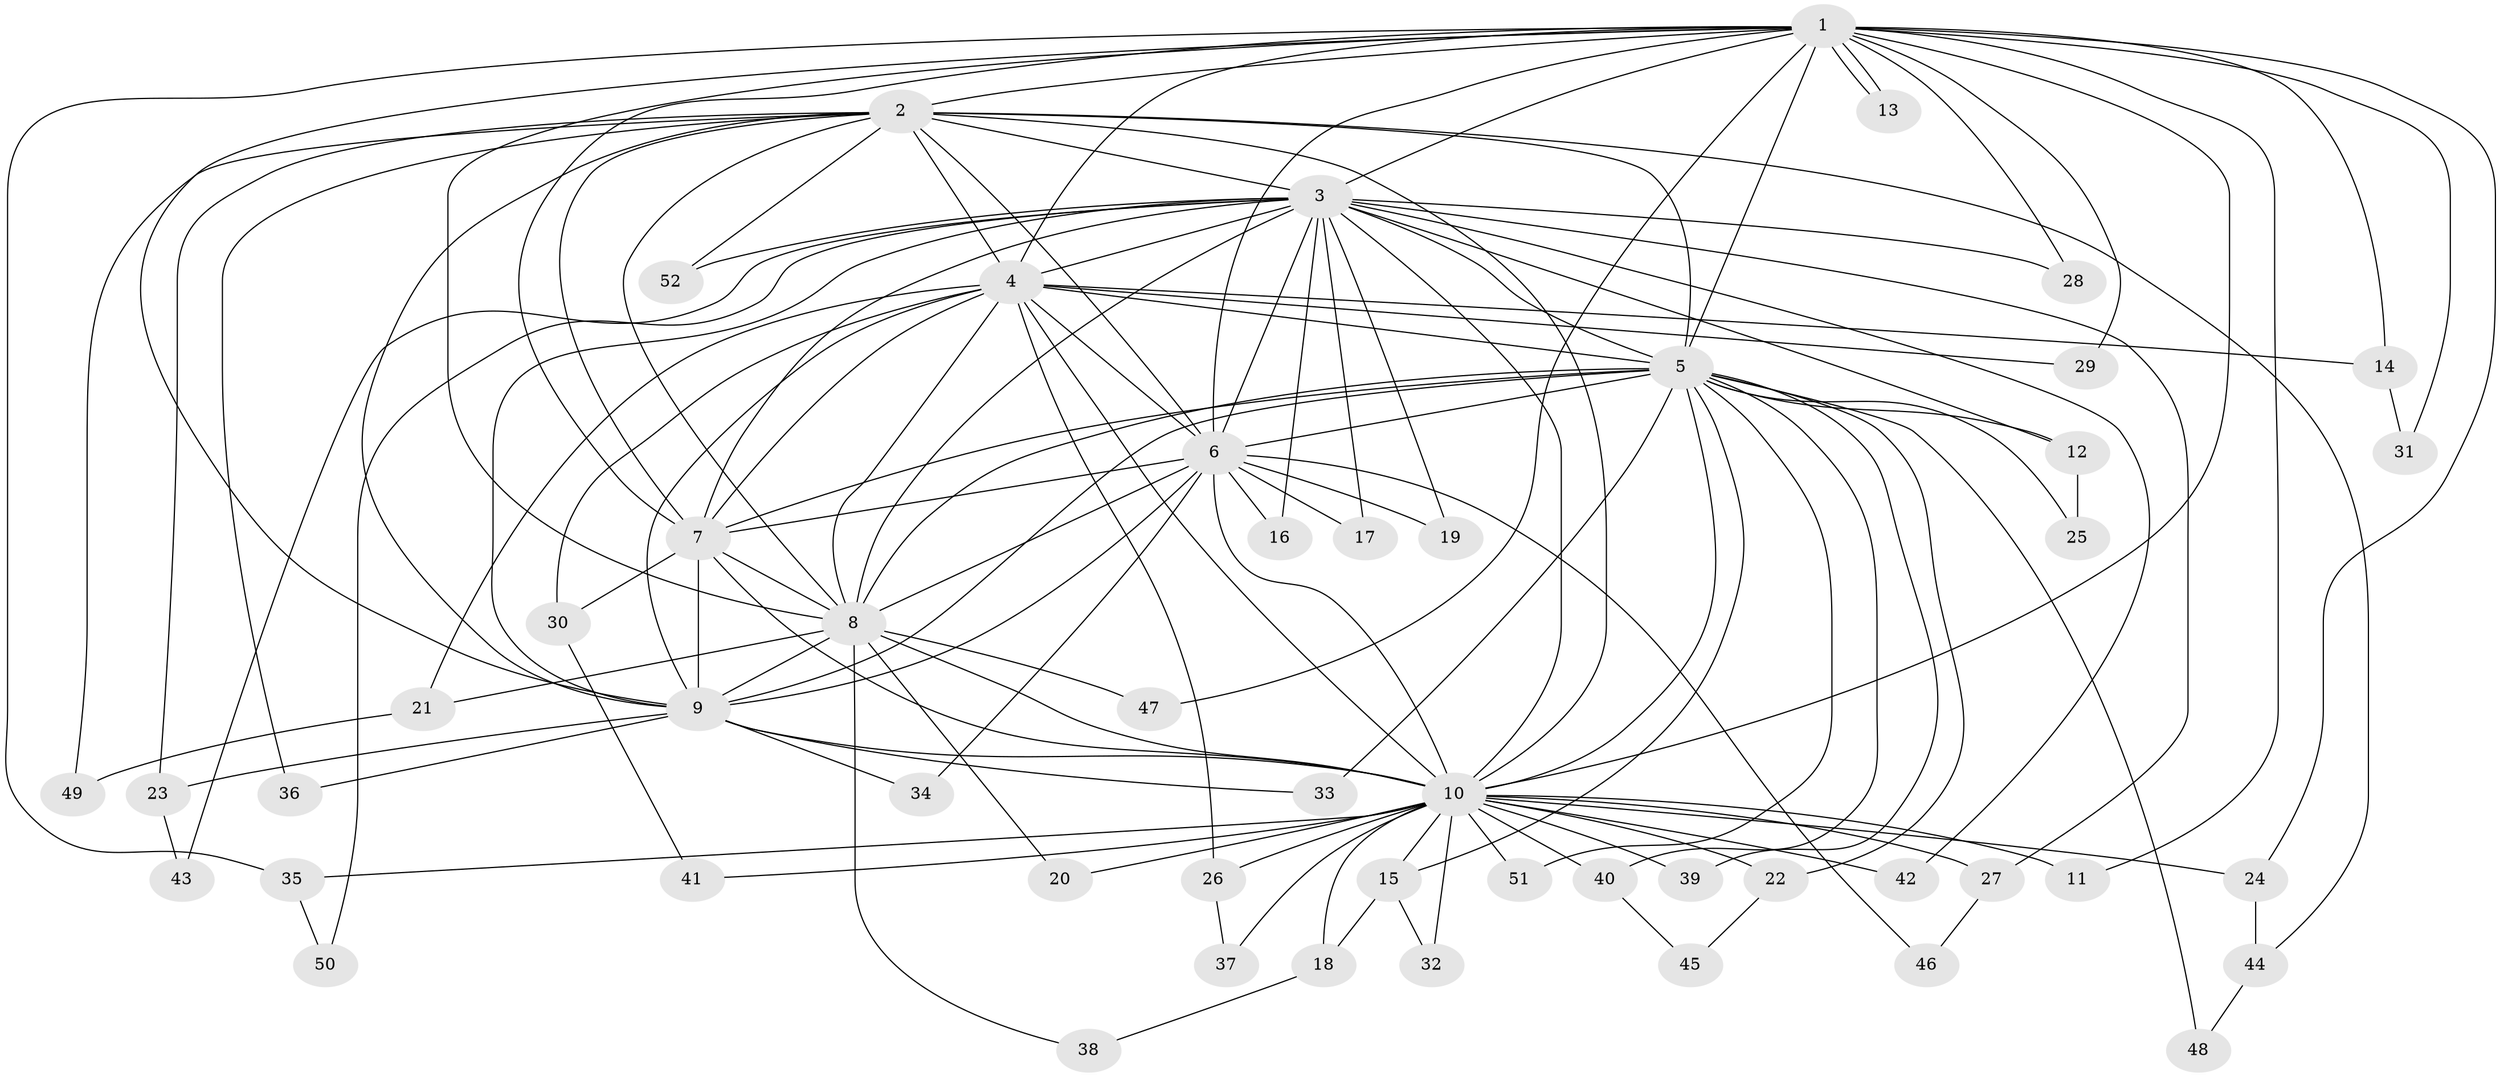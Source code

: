 // Generated by graph-tools (version 1.1) at 2025/01/03/09/25 03:01:15]
// undirected, 52 vertices, 129 edges
graph export_dot {
graph [start="1"]
  node [color=gray90,style=filled];
  1;
  2;
  3;
  4;
  5;
  6;
  7;
  8;
  9;
  10;
  11;
  12;
  13;
  14;
  15;
  16;
  17;
  18;
  19;
  20;
  21;
  22;
  23;
  24;
  25;
  26;
  27;
  28;
  29;
  30;
  31;
  32;
  33;
  34;
  35;
  36;
  37;
  38;
  39;
  40;
  41;
  42;
  43;
  44;
  45;
  46;
  47;
  48;
  49;
  50;
  51;
  52;
  1 -- 2;
  1 -- 3;
  1 -- 4;
  1 -- 5;
  1 -- 6;
  1 -- 7;
  1 -- 8;
  1 -- 9;
  1 -- 10;
  1 -- 11;
  1 -- 13;
  1 -- 13;
  1 -- 14;
  1 -- 24;
  1 -- 28;
  1 -- 29;
  1 -- 31;
  1 -- 35;
  1 -- 47;
  2 -- 3;
  2 -- 4;
  2 -- 5;
  2 -- 6;
  2 -- 7;
  2 -- 8;
  2 -- 9;
  2 -- 10;
  2 -- 23;
  2 -- 36;
  2 -- 44;
  2 -- 49;
  2 -- 52;
  3 -- 4;
  3 -- 5;
  3 -- 6;
  3 -- 7;
  3 -- 8;
  3 -- 9;
  3 -- 10;
  3 -- 12;
  3 -- 16;
  3 -- 17;
  3 -- 19;
  3 -- 27;
  3 -- 28;
  3 -- 42;
  3 -- 43;
  3 -- 50;
  3 -- 52;
  4 -- 5;
  4 -- 6;
  4 -- 7;
  4 -- 8;
  4 -- 9;
  4 -- 10;
  4 -- 14;
  4 -- 21;
  4 -- 26;
  4 -- 29;
  4 -- 30;
  5 -- 6;
  5 -- 7;
  5 -- 8;
  5 -- 9;
  5 -- 10;
  5 -- 12;
  5 -- 15;
  5 -- 22;
  5 -- 25;
  5 -- 33;
  5 -- 39;
  5 -- 40;
  5 -- 48;
  5 -- 51;
  6 -- 7;
  6 -- 8;
  6 -- 9;
  6 -- 10;
  6 -- 16;
  6 -- 17;
  6 -- 19;
  6 -- 34;
  6 -- 46;
  7 -- 8;
  7 -- 9;
  7 -- 10;
  7 -- 30;
  8 -- 9;
  8 -- 10;
  8 -- 20;
  8 -- 21;
  8 -- 38;
  8 -- 47;
  9 -- 10;
  9 -- 23;
  9 -- 33;
  9 -- 34;
  9 -- 36;
  10 -- 11;
  10 -- 15;
  10 -- 18;
  10 -- 20;
  10 -- 22;
  10 -- 24;
  10 -- 26;
  10 -- 27;
  10 -- 32;
  10 -- 35;
  10 -- 37;
  10 -- 39;
  10 -- 40;
  10 -- 41;
  10 -- 42;
  10 -- 51;
  12 -- 25;
  14 -- 31;
  15 -- 18;
  15 -- 32;
  18 -- 38;
  21 -- 49;
  22 -- 45;
  23 -- 43;
  24 -- 44;
  26 -- 37;
  27 -- 46;
  30 -- 41;
  35 -- 50;
  40 -- 45;
  44 -- 48;
}
